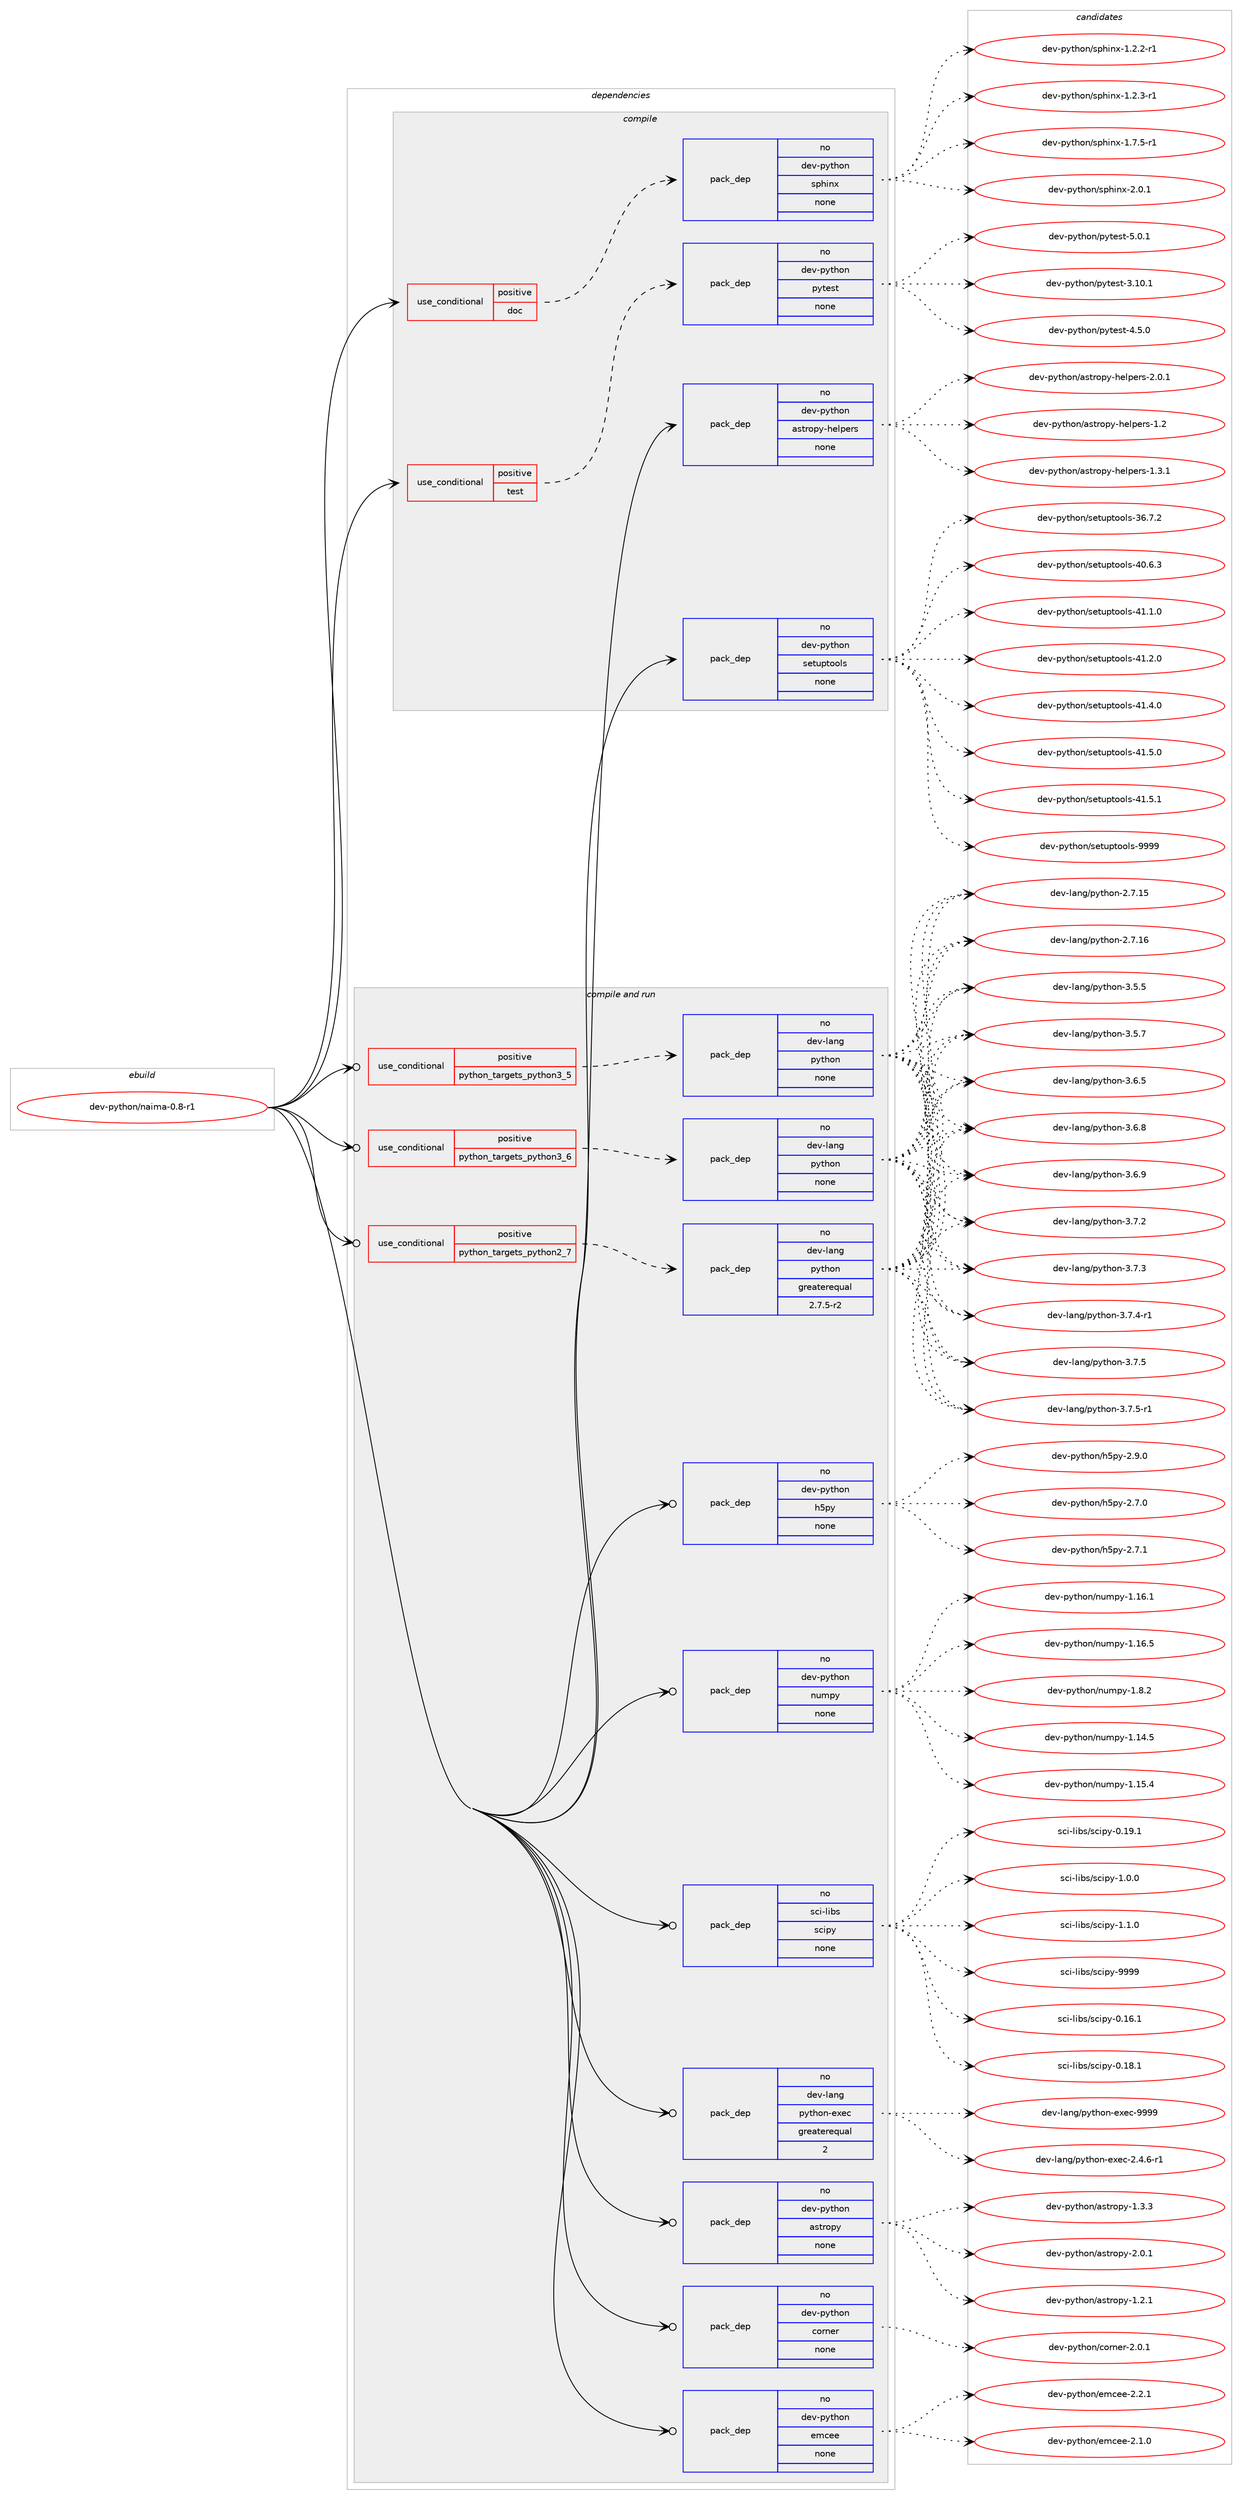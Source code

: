 digraph prolog {

# *************
# Graph options
# *************

newrank=true;
concentrate=true;
compound=true;
graph [rankdir=LR,fontname=Helvetica,fontsize=10,ranksep=1.5];#, ranksep=2.5, nodesep=0.2];
edge  [arrowhead=vee];
node  [fontname=Helvetica,fontsize=10];

# **********
# The ebuild
# **********

subgraph cluster_leftcol {
color=gray;
rank=same;
label=<<i>ebuild</i>>;
id [label="dev-python/naima-0.8-r1", color=red, width=4, href="../dev-python/naima-0.8-r1.svg"];
}

# ****************
# The dependencies
# ****************

subgraph cluster_midcol {
color=gray;
label=<<i>dependencies</i>>;
subgraph cluster_compile {
fillcolor="#eeeeee";
style=filled;
label=<<i>compile</i>>;
subgraph cond142881 {
dependency615737 [label=<<TABLE BORDER="0" CELLBORDER="1" CELLSPACING="0" CELLPADDING="4"><TR><TD ROWSPAN="3" CELLPADDING="10">use_conditional</TD></TR><TR><TD>positive</TD></TR><TR><TD>doc</TD></TR></TABLE>>, shape=none, color=red];
subgraph pack461051 {
dependency615738 [label=<<TABLE BORDER="0" CELLBORDER="1" CELLSPACING="0" CELLPADDING="4" WIDTH="220"><TR><TD ROWSPAN="6" CELLPADDING="30">pack_dep</TD></TR><TR><TD WIDTH="110">no</TD></TR><TR><TD>dev-python</TD></TR><TR><TD>sphinx</TD></TR><TR><TD>none</TD></TR><TR><TD></TD></TR></TABLE>>, shape=none, color=blue];
}
dependency615737:e -> dependency615738:w [weight=20,style="dashed",arrowhead="vee"];
}
id:e -> dependency615737:w [weight=20,style="solid",arrowhead="vee"];
subgraph cond142882 {
dependency615739 [label=<<TABLE BORDER="0" CELLBORDER="1" CELLSPACING="0" CELLPADDING="4"><TR><TD ROWSPAN="3" CELLPADDING="10">use_conditional</TD></TR><TR><TD>positive</TD></TR><TR><TD>test</TD></TR></TABLE>>, shape=none, color=red];
subgraph pack461052 {
dependency615740 [label=<<TABLE BORDER="0" CELLBORDER="1" CELLSPACING="0" CELLPADDING="4" WIDTH="220"><TR><TD ROWSPAN="6" CELLPADDING="30">pack_dep</TD></TR><TR><TD WIDTH="110">no</TD></TR><TR><TD>dev-python</TD></TR><TR><TD>pytest</TD></TR><TR><TD>none</TD></TR><TR><TD></TD></TR></TABLE>>, shape=none, color=blue];
}
dependency615739:e -> dependency615740:w [weight=20,style="dashed",arrowhead="vee"];
}
id:e -> dependency615739:w [weight=20,style="solid",arrowhead="vee"];
subgraph pack461053 {
dependency615741 [label=<<TABLE BORDER="0" CELLBORDER="1" CELLSPACING="0" CELLPADDING="4" WIDTH="220"><TR><TD ROWSPAN="6" CELLPADDING="30">pack_dep</TD></TR><TR><TD WIDTH="110">no</TD></TR><TR><TD>dev-python</TD></TR><TR><TD>astropy-helpers</TD></TR><TR><TD>none</TD></TR><TR><TD></TD></TR></TABLE>>, shape=none, color=blue];
}
id:e -> dependency615741:w [weight=20,style="solid",arrowhead="vee"];
subgraph pack461054 {
dependency615742 [label=<<TABLE BORDER="0" CELLBORDER="1" CELLSPACING="0" CELLPADDING="4" WIDTH="220"><TR><TD ROWSPAN="6" CELLPADDING="30">pack_dep</TD></TR><TR><TD WIDTH="110">no</TD></TR><TR><TD>dev-python</TD></TR><TR><TD>setuptools</TD></TR><TR><TD>none</TD></TR><TR><TD></TD></TR></TABLE>>, shape=none, color=blue];
}
id:e -> dependency615742:w [weight=20,style="solid",arrowhead="vee"];
}
subgraph cluster_compileandrun {
fillcolor="#eeeeee";
style=filled;
label=<<i>compile and run</i>>;
subgraph cond142883 {
dependency615743 [label=<<TABLE BORDER="0" CELLBORDER="1" CELLSPACING="0" CELLPADDING="4"><TR><TD ROWSPAN="3" CELLPADDING="10">use_conditional</TD></TR><TR><TD>positive</TD></TR><TR><TD>python_targets_python2_7</TD></TR></TABLE>>, shape=none, color=red];
subgraph pack461055 {
dependency615744 [label=<<TABLE BORDER="0" CELLBORDER="1" CELLSPACING="0" CELLPADDING="4" WIDTH="220"><TR><TD ROWSPAN="6" CELLPADDING="30">pack_dep</TD></TR><TR><TD WIDTH="110">no</TD></TR><TR><TD>dev-lang</TD></TR><TR><TD>python</TD></TR><TR><TD>greaterequal</TD></TR><TR><TD>2.7.5-r2</TD></TR></TABLE>>, shape=none, color=blue];
}
dependency615743:e -> dependency615744:w [weight=20,style="dashed",arrowhead="vee"];
}
id:e -> dependency615743:w [weight=20,style="solid",arrowhead="odotvee"];
subgraph cond142884 {
dependency615745 [label=<<TABLE BORDER="0" CELLBORDER="1" CELLSPACING="0" CELLPADDING="4"><TR><TD ROWSPAN="3" CELLPADDING="10">use_conditional</TD></TR><TR><TD>positive</TD></TR><TR><TD>python_targets_python3_5</TD></TR></TABLE>>, shape=none, color=red];
subgraph pack461056 {
dependency615746 [label=<<TABLE BORDER="0" CELLBORDER="1" CELLSPACING="0" CELLPADDING="4" WIDTH="220"><TR><TD ROWSPAN="6" CELLPADDING="30">pack_dep</TD></TR><TR><TD WIDTH="110">no</TD></TR><TR><TD>dev-lang</TD></TR><TR><TD>python</TD></TR><TR><TD>none</TD></TR><TR><TD></TD></TR></TABLE>>, shape=none, color=blue];
}
dependency615745:e -> dependency615746:w [weight=20,style="dashed",arrowhead="vee"];
}
id:e -> dependency615745:w [weight=20,style="solid",arrowhead="odotvee"];
subgraph cond142885 {
dependency615747 [label=<<TABLE BORDER="0" CELLBORDER="1" CELLSPACING="0" CELLPADDING="4"><TR><TD ROWSPAN="3" CELLPADDING="10">use_conditional</TD></TR><TR><TD>positive</TD></TR><TR><TD>python_targets_python3_6</TD></TR></TABLE>>, shape=none, color=red];
subgraph pack461057 {
dependency615748 [label=<<TABLE BORDER="0" CELLBORDER="1" CELLSPACING="0" CELLPADDING="4" WIDTH="220"><TR><TD ROWSPAN="6" CELLPADDING="30">pack_dep</TD></TR><TR><TD WIDTH="110">no</TD></TR><TR><TD>dev-lang</TD></TR><TR><TD>python</TD></TR><TR><TD>none</TD></TR><TR><TD></TD></TR></TABLE>>, shape=none, color=blue];
}
dependency615747:e -> dependency615748:w [weight=20,style="dashed",arrowhead="vee"];
}
id:e -> dependency615747:w [weight=20,style="solid",arrowhead="odotvee"];
subgraph pack461058 {
dependency615749 [label=<<TABLE BORDER="0" CELLBORDER="1" CELLSPACING="0" CELLPADDING="4" WIDTH="220"><TR><TD ROWSPAN="6" CELLPADDING="30">pack_dep</TD></TR><TR><TD WIDTH="110">no</TD></TR><TR><TD>dev-lang</TD></TR><TR><TD>python-exec</TD></TR><TR><TD>greaterequal</TD></TR><TR><TD>2</TD></TR></TABLE>>, shape=none, color=blue];
}
id:e -> dependency615749:w [weight=20,style="solid",arrowhead="odotvee"];
subgraph pack461059 {
dependency615750 [label=<<TABLE BORDER="0" CELLBORDER="1" CELLSPACING="0" CELLPADDING="4" WIDTH="220"><TR><TD ROWSPAN="6" CELLPADDING="30">pack_dep</TD></TR><TR><TD WIDTH="110">no</TD></TR><TR><TD>dev-python</TD></TR><TR><TD>astropy</TD></TR><TR><TD>none</TD></TR><TR><TD></TD></TR></TABLE>>, shape=none, color=blue];
}
id:e -> dependency615750:w [weight=20,style="solid",arrowhead="odotvee"];
subgraph pack461060 {
dependency615751 [label=<<TABLE BORDER="0" CELLBORDER="1" CELLSPACING="0" CELLPADDING="4" WIDTH="220"><TR><TD ROWSPAN="6" CELLPADDING="30">pack_dep</TD></TR><TR><TD WIDTH="110">no</TD></TR><TR><TD>dev-python</TD></TR><TR><TD>corner</TD></TR><TR><TD>none</TD></TR><TR><TD></TD></TR></TABLE>>, shape=none, color=blue];
}
id:e -> dependency615751:w [weight=20,style="solid",arrowhead="odotvee"];
subgraph pack461061 {
dependency615752 [label=<<TABLE BORDER="0" CELLBORDER="1" CELLSPACING="0" CELLPADDING="4" WIDTH="220"><TR><TD ROWSPAN="6" CELLPADDING="30">pack_dep</TD></TR><TR><TD WIDTH="110">no</TD></TR><TR><TD>dev-python</TD></TR><TR><TD>emcee</TD></TR><TR><TD>none</TD></TR><TR><TD></TD></TR></TABLE>>, shape=none, color=blue];
}
id:e -> dependency615752:w [weight=20,style="solid",arrowhead="odotvee"];
subgraph pack461062 {
dependency615753 [label=<<TABLE BORDER="0" CELLBORDER="1" CELLSPACING="0" CELLPADDING="4" WIDTH="220"><TR><TD ROWSPAN="6" CELLPADDING="30">pack_dep</TD></TR><TR><TD WIDTH="110">no</TD></TR><TR><TD>dev-python</TD></TR><TR><TD>h5py</TD></TR><TR><TD>none</TD></TR><TR><TD></TD></TR></TABLE>>, shape=none, color=blue];
}
id:e -> dependency615753:w [weight=20,style="solid",arrowhead="odotvee"];
subgraph pack461063 {
dependency615754 [label=<<TABLE BORDER="0" CELLBORDER="1" CELLSPACING="0" CELLPADDING="4" WIDTH="220"><TR><TD ROWSPAN="6" CELLPADDING="30">pack_dep</TD></TR><TR><TD WIDTH="110">no</TD></TR><TR><TD>dev-python</TD></TR><TR><TD>numpy</TD></TR><TR><TD>none</TD></TR><TR><TD></TD></TR></TABLE>>, shape=none, color=blue];
}
id:e -> dependency615754:w [weight=20,style="solid",arrowhead="odotvee"];
subgraph pack461064 {
dependency615755 [label=<<TABLE BORDER="0" CELLBORDER="1" CELLSPACING="0" CELLPADDING="4" WIDTH="220"><TR><TD ROWSPAN="6" CELLPADDING="30">pack_dep</TD></TR><TR><TD WIDTH="110">no</TD></TR><TR><TD>sci-libs</TD></TR><TR><TD>scipy</TD></TR><TR><TD>none</TD></TR><TR><TD></TD></TR></TABLE>>, shape=none, color=blue];
}
id:e -> dependency615755:w [weight=20,style="solid",arrowhead="odotvee"];
}
subgraph cluster_run {
fillcolor="#eeeeee";
style=filled;
label=<<i>run</i>>;
}
}

# **************
# The candidates
# **************

subgraph cluster_choices {
rank=same;
color=gray;
label=<<i>candidates</i>>;

subgraph choice461051 {
color=black;
nodesep=1;
choice10010111845112121116104111110471151121041051101204549465046504511449 [label="dev-python/sphinx-1.2.2-r1", color=red, width=4,href="../dev-python/sphinx-1.2.2-r1.svg"];
choice10010111845112121116104111110471151121041051101204549465046514511449 [label="dev-python/sphinx-1.2.3-r1", color=red, width=4,href="../dev-python/sphinx-1.2.3-r1.svg"];
choice10010111845112121116104111110471151121041051101204549465546534511449 [label="dev-python/sphinx-1.7.5-r1", color=red, width=4,href="../dev-python/sphinx-1.7.5-r1.svg"];
choice1001011184511212111610411111047115112104105110120455046484649 [label="dev-python/sphinx-2.0.1", color=red, width=4,href="../dev-python/sphinx-2.0.1.svg"];
dependency615738:e -> choice10010111845112121116104111110471151121041051101204549465046504511449:w [style=dotted,weight="100"];
dependency615738:e -> choice10010111845112121116104111110471151121041051101204549465046514511449:w [style=dotted,weight="100"];
dependency615738:e -> choice10010111845112121116104111110471151121041051101204549465546534511449:w [style=dotted,weight="100"];
dependency615738:e -> choice1001011184511212111610411111047115112104105110120455046484649:w [style=dotted,weight="100"];
}
subgraph choice461052 {
color=black;
nodesep=1;
choice100101118451121211161041111104711212111610111511645514649484649 [label="dev-python/pytest-3.10.1", color=red, width=4,href="../dev-python/pytest-3.10.1.svg"];
choice1001011184511212111610411111047112121116101115116455246534648 [label="dev-python/pytest-4.5.0", color=red, width=4,href="../dev-python/pytest-4.5.0.svg"];
choice1001011184511212111610411111047112121116101115116455346484649 [label="dev-python/pytest-5.0.1", color=red, width=4,href="../dev-python/pytest-5.0.1.svg"];
dependency615740:e -> choice100101118451121211161041111104711212111610111511645514649484649:w [style=dotted,weight="100"];
dependency615740:e -> choice1001011184511212111610411111047112121116101115116455246534648:w [style=dotted,weight="100"];
dependency615740:e -> choice1001011184511212111610411111047112121116101115116455346484649:w [style=dotted,weight="100"];
}
subgraph choice461053 {
color=black;
nodesep=1;
choice1001011184511212111610411111047971151161141111121214510410110811210111411545494650 [label="dev-python/astropy-helpers-1.2", color=red, width=4,href="../dev-python/astropy-helpers-1.2.svg"];
choice10010111845112121116104111110479711511611411111212145104101108112101114115454946514649 [label="dev-python/astropy-helpers-1.3.1", color=red, width=4,href="../dev-python/astropy-helpers-1.3.1.svg"];
choice10010111845112121116104111110479711511611411111212145104101108112101114115455046484649 [label="dev-python/astropy-helpers-2.0.1", color=red, width=4,href="../dev-python/astropy-helpers-2.0.1.svg"];
dependency615741:e -> choice1001011184511212111610411111047971151161141111121214510410110811210111411545494650:w [style=dotted,weight="100"];
dependency615741:e -> choice10010111845112121116104111110479711511611411111212145104101108112101114115454946514649:w [style=dotted,weight="100"];
dependency615741:e -> choice10010111845112121116104111110479711511611411111212145104101108112101114115455046484649:w [style=dotted,weight="100"];
}
subgraph choice461054 {
color=black;
nodesep=1;
choice100101118451121211161041111104711510111611711211611111110811545515446554650 [label="dev-python/setuptools-36.7.2", color=red, width=4,href="../dev-python/setuptools-36.7.2.svg"];
choice100101118451121211161041111104711510111611711211611111110811545524846544651 [label="dev-python/setuptools-40.6.3", color=red, width=4,href="../dev-python/setuptools-40.6.3.svg"];
choice100101118451121211161041111104711510111611711211611111110811545524946494648 [label="dev-python/setuptools-41.1.0", color=red, width=4,href="../dev-python/setuptools-41.1.0.svg"];
choice100101118451121211161041111104711510111611711211611111110811545524946504648 [label="dev-python/setuptools-41.2.0", color=red, width=4,href="../dev-python/setuptools-41.2.0.svg"];
choice100101118451121211161041111104711510111611711211611111110811545524946524648 [label="dev-python/setuptools-41.4.0", color=red, width=4,href="../dev-python/setuptools-41.4.0.svg"];
choice100101118451121211161041111104711510111611711211611111110811545524946534648 [label="dev-python/setuptools-41.5.0", color=red, width=4,href="../dev-python/setuptools-41.5.0.svg"];
choice100101118451121211161041111104711510111611711211611111110811545524946534649 [label="dev-python/setuptools-41.5.1", color=red, width=4,href="../dev-python/setuptools-41.5.1.svg"];
choice10010111845112121116104111110471151011161171121161111111081154557575757 [label="dev-python/setuptools-9999", color=red, width=4,href="../dev-python/setuptools-9999.svg"];
dependency615742:e -> choice100101118451121211161041111104711510111611711211611111110811545515446554650:w [style=dotted,weight="100"];
dependency615742:e -> choice100101118451121211161041111104711510111611711211611111110811545524846544651:w [style=dotted,weight="100"];
dependency615742:e -> choice100101118451121211161041111104711510111611711211611111110811545524946494648:w [style=dotted,weight="100"];
dependency615742:e -> choice100101118451121211161041111104711510111611711211611111110811545524946504648:w [style=dotted,weight="100"];
dependency615742:e -> choice100101118451121211161041111104711510111611711211611111110811545524946524648:w [style=dotted,weight="100"];
dependency615742:e -> choice100101118451121211161041111104711510111611711211611111110811545524946534648:w [style=dotted,weight="100"];
dependency615742:e -> choice100101118451121211161041111104711510111611711211611111110811545524946534649:w [style=dotted,weight="100"];
dependency615742:e -> choice10010111845112121116104111110471151011161171121161111111081154557575757:w [style=dotted,weight="100"];
}
subgraph choice461055 {
color=black;
nodesep=1;
choice10010111845108971101034711212111610411111045504655464953 [label="dev-lang/python-2.7.15", color=red, width=4,href="../dev-lang/python-2.7.15.svg"];
choice10010111845108971101034711212111610411111045504655464954 [label="dev-lang/python-2.7.16", color=red, width=4,href="../dev-lang/python-2.7.16.svg"];
choice100101118451089711010347112121116104111110455146534653 [label="dev-lang/python-3.5.5", color=red, width=4,href="../dev-lang/python-3.5.5.svg"];
choice100101118451089711010347112121116104111110455146534655 [label="dev-lang/python-3.5.7", color=red, width=4,href="../dev-lang/python-3.5.7.svg"];
choice100101118451089711010347112121116104111110455146544653 [label="dev-lang/python-3.6.5", color=red, width=4,href="../dev-lang/python-3.6.5.svg"];
choice100101118451089711010347112121116104111110455146544656 [label="dev-lang/python-3.6.8", color=red, width=4,href="../dev-lang/python-3.6.8.svg"];
choice100101118451089711010347112121116104111110455146544657 [label="dev-lang/python-3.6.9", color=red, width=4,href="../dev-lang/python-3.6.9.svg"];
choice100101118451089711010347112121116104111110455146554650 [label="dev-lang/python-3.7.2", color=red, width=4,href="../dev-lang/python-3.7.2.svg"];
choice100101118451089711010347112121116104111110455146554651 [label="dev-lang/python-3.7.3", color=red, width=4,href="../dev-lang/python-3.7.3.svg"];
choice1001011184510897110103471121211161041111104551465546524511449 [label="dev-lang/python-3.7.4-r1", color=red, width=4,href="../dev-lang/python-3.7.4-r1.svg"];
choice100101118451089711010347112121116104111110455146554653 [label="dev-lang/python-3.7.5", color=red, width=4,href="../dev-lang/python-3.7.5.svg"];
choice1001011184510897110103471121211161041111104551465546534511449 [label="dev-lang/python-3.7.5-r1", color=red, width=4,href="../dev-lang/python-3.7.5-r1.svg"];
dependency615744:e -> choice10010111845108971101034711212111610411111045504655464953:w [style=dotted,weight="100"];
dependency615744:e -> choice10010111845108971101034711212111610411111045504655464954:w [style=dotted,weight="100"];
dependency615744:e -> choice100101118451089711010347112121116104111110455146534653:w [style=dotted,weight="100"];
dependency615744:e -> choice100101118451089711010347112121116104111110455146534655:w [style=dotted,weight="100"];
dependency615744:e -> choice100101118451089711010347112121116104111110455146544653:w [style=dotted,weight="100"];
dependency615744:e -> choice100101118451089711010347112121116104111110455146544656:w [style=dotted,weight="100"];
dependency615744:e -> choice100101118451089711010347112121116104111110455146544657:w [style=dotted,weight="100"];
dependency615744:e -> choice100101118451089711010347112121116104111110455146554650:w [style=dotted,weight="100"];
dependency615744:e -> choice100101118451089711010347112121116104111110455146554651:w [style=dotted,weight="100"];
dependency615744:e -> choice1001011184510897110103471121211161041111104551465546524511449:w [style=dotted,weight="100"];
dependency615744:e -> choice100101118451089711010347112121116104111110455146554653:w [style=dotted,weight="100"];
dependency615744:e -> choice1001011184510897110103471121211161041111104551465546534511449:w [style=dotted,weight="100"];
}
subgraph choice461056 {
color=black;
nodesep=1;
choice10010111845108971101034711212111610411111045504655464953 [label="dev-lang/python-2.7.15", color=red, width=4,href="../dev-lang/python-2.7.15.svg"];
choice10010111845108971101034711212111610411111045504655464954 [label="dev-lang/python-2.7.16", color=red, width=4,href="../dev-lang/python-2.7.16.svg"];
choice100101118451089711010347112121116104111110455146534653 [label="dev-lang/python-3.5.5", color=red, width=4,href="../dev-lang/python-3.5.5.svg"];
choice100101118451089711010347112121116104111110455146534655 [label="dev-lang/python-3.5.7", color=red, width=4,href="../dev-lang/python-3.5.7.svg"];
choice100101118451089711010347112121116104111110455146544653 [label="dev-lang/python-3.6.5", color=red, width=4,href="../dev-lang/python-3.6.5.svg"];
choice100101118451089711010347112121116104111110455146544656 [label="dev-lang/python-3.6.8", color=red, width=4,href="../dev-lang/python-3.6.8.svg"];
choice100101118451089711010347112121116104111110455146544657 [label="dev-lang/python-3.6.9", color=red, width=4,href="../dev-lang/python-3.6.9.svg"];
choice100101118451089711010347112121116104111110455146554650 [label="dev-lang/python-3.7.2", color=red, width=4,href="../dev-lang/python-3.7.2.svg"];
choice100101118451089711010347112121116104111110455146554651 [label="dev-lang/python-3.7.3", color=red, width=4,href="../dev-lang/python-3.7.3.svg"];
choice1001011184510897110103471121211161041111104551465546524511449 [label="dev-lang/python-3.7.4-r1", color=red, width=4,href="../dev-lang/python-3.7.4-r1.svg"];
choice100101118451089711010347112121116104111110455146554653 [label="dev-lang/python-3.7.5", color=red, width=4,href="../dev-lang/python-3.7.5.svg"];
choice1001011184510897110103471121211161041111104551465546534511449 [label="dev-lang/python-3.7.5-r1", color=red, width=4,href="../dev-lang/python-3.7.5-r1.svg"];
dependency615746:e -> choice10010111845108971101034711212111610411111045504655464953:w [style=dotted,weight="100"];
dependency615746:e -> choice10010111845108971101034711212111610411111045504655464954:w [style=dotted,weight="100"];
dependency615746:e -> choice100101118451089711010347112121116104111110455146534653:w [style=dotted,weight="100"];
dependency615746:e -> choice100101118451089711010347112121116104111110455146534655:w [style=dotted,weight="100"];
dependency615746:e -> choice100101118451089711010347112121116104111110455146544653:w [style=dotted,weight="100"];
dependency615746:e -> choice100101118451089711010347112121116104111110455146544656:w [style=dotted,weight="100"];
dependency615746:e -> choice100101118451089711010347112121116104111110455146544657:w [style=dotted,weight="100"];
dependency615746:e -> choice100101118451089711010347112121116104111110455146554650:w [style=dotted,weight="100"];
dependency615746:e -> choice100101118451089711010347112121116104111110455146554651:w [style=dotted,weight="100"];
dependency615746:e -> choice1001011184510897110103471121211161041111104551465546524511449:w [style=dotted,weight="100"];
dependency615746:e -> choice100101118451089711010347112121116104111110455146554653:w [style=dotted,weight="100"];
dependency615746:e -> choice1001011184510897110103471121211161041111104551465546534511449:w [style=dotted,weight="100"];
}
subgraph choice461057 {
color=black;
nodesep=1;
choice10010111845108971101034711212111610411111045504655464953 [label="dev-lang/python-2.7.15", color=red, width=4,href="../dev-lang/python-2.7.15.svg"];
choice10010111845108971101034711212111610411111045504655464954 [label="dev-lang/python-2.7.16", color=red, width=4,href="../dev-lang/python-2.7.16.svg"];
choice100101118451089711010347112121116104111110455146534653 [label="dev-lang/python-3.5.5", color=red, width=4,href="../dev-lang/python-3.5.5.svg"];
choice100101118451089711010347112121116104111110455146534655 [label="dev-lang/python-3.5.7", color=red, width=4,href="../dev-lang/python-3.5.7.svg"];
choice100101118451089711010347112121116104111110455146544653 [label="dev-lang/python-3.6.5", color=red, width=4,href="../dev-lang/python-3.6.5.svg"];
choice100101118451089711010347112121116104111110455146544656 [label="dev-lang/python-3.6.8", color=red, width=4,href="../dev-lang/python-3.6.8.svg"];
choice100101118451089711010347112121116104111110455146544657 [label="dev-lang/python-3.6.9", color=red, width=4,href="../dev-lang/python-3.6.9.svg"];
choice100101118451089711010347112121116104111110455146554650 [label="dev-lang/python-3.7.2", color=red, width=4,href="../dev-lang/python-3.7.2.svg"];
choice100101118451089711010347112121116104111110455146554651 [label="dev-lang/python-3.7.3", color=red, width=4,href="../dev-lang/python-3.7.3.svg"];
choice1001011184510897110103471121211161041111104551465546524511449 [label="dev-lang/python-3.7.4-r1", color=red, width=4,href="../dev-lang/python-3.7.4-r1.svg"];
choice100101118451089711010347112121116104111110455146554653 [label="dev-lang/python-3.7.5", color=red, width=4,href="../dev-lang/python-3.7.5.svg"];
choice1001011184510897110103471121211161041111104551465546534511449 [label="dev-lang/python-3.7.5-r1", color=red, width=4,href="../dev-lang/python-3.7.5-r1.svg"];
dependency615748:e -> choice10010111845108971101034711212111610411111045504655464953:w [style=dotted,weight="100"];
dependency615748:e -> choice10010111845108971101034711212111610411111045504655464954:w [style=dotted,weight="100"];
dependency615748:e -> choice100101118451089711010347112121116104111110455146534653:w [style=dotted,weight="100"];
dependency615748:e -> choice100101118451089711010347112121116104111110455146534655:w [style=dotted,weight="100"];
dependency615748:e -> choice100101118451089711010347112121116104111110455146544653:w [style=dotted,weight="100"];
dependency615748:e -> choice100101118451089711010347112121116104111110455146544656:w [style=dotted,weight="100"];
dependency615748:e -> choice100101118451089711010347112121116104111110455146544657:w [style=dotted,weight="100"];
dependency615748:e -> choice100101118451089711010347112121116104111110455146554650:w [style=dotted,weight="100"];
dependency615748:e -> choice100101118451089711010347112121116104111110455146554651:w [style=dotted,weight="100"];
dependency615748:e -> choice1001011184510897110103471121211161041111104551465546524511449:w [style=dotted,weight="100"];
dependency615748:e -> choice100101118451089711010347112121116104111110455146554653:w [style=dotted,weight="100"];
dependency615748:e -> choice1001011184510897110103471121211161041111104551465546534511449:w [style=dotted,weight="100"];
}
subgraph choice461058 {
color=black;
nodesep=1;
choice10010111845108971101034711212111610411111045101120101994550465246544511449 [label="dev-lang/python-exec-2.4.6-r1", color=red, width=4,href="../dev-lang/python-exec-2.4.6-r1.svg"];
choice10010111845108971101034711212111610411111045101120101994557575757 [label="dev-lang/python-exec-9999", color=red, width=4,href="../dev-lang/python-exec-9999.svg"];
dependency615749:e -> choice10010111845108971101034711212111610411111045101120101994550465246544511449:w [style=dotted,weight="100"];
dependency615749:e -> choice10010111845108971101034711212111610411111045101120101994557575757:w [style=dotted,weight="100"];
}
subgraph choice461059 {
color=black;
nodesep=1;
choice100101118451121211161041111104797115116114111112121454946504649 [label="dev-python/astropy-1.2.1", color=red, width=4,href="../dev-python/astropy-1.2.1.svg"];
choice100101118451121211161041111104797115116114111112121454946514651 [label="dev-python/astropy-1.3.3", color=red, width=4,href="../dev-python/astropy-1.3.3.svg"];
choice100101118451121211161041111104797115116114111112121455046484649 [label="dev-python/astropy-2.0.1", color=red, width=4,href="../dev-python/astropy-2.0.1.svg"];
dependency615750:e -> choice100101118451121211161041111104797115116114111112121454946504649:w [style=dotted,weight="100"];
dependency615750:e -> choice100101118451121211161041111104797115116114111112121454946514651:w [style=dotted,weight="100"];
dependency615750:e -> choice100101118451121211161041111104797115116114111112121455046484649:w [style=dotted,weight="100"];
}
subgraph choice461060 {
color=black;
nodesep=1;
choice100101118451121211161041111104799111114110101114455046484649 [label="dev-python/corner-2.0.1", color=red, width=4,href="../dev-python/corner-2.0.1.svg"];
dependency615751:e -> choice100101118451121211161041111104799111114110101114455046484649:w [style=dotted,weight="100"];
}
subgraph choice461061 {
color=black;
nodesep=1;
choice100101118451121211161041111104710110999101101455046494648 [label="dev-python/emcee-2.1.0", color=red, width=4,href="../dev-python/emcee-2.1.0.svg"];
choice100101118451121211161041111104710110999101101455046504649 [label="dev-python/emcee-2.2.1", color=red, width=4,href="../dev-python/emcee-2.2.1.svg"];
dependency615752:e -> choice100101118451121211161041111104710110999101101455046494648:w [style=dotted,weight="100"];
dependency615752:e -> choice100101118451121211161041111104710110999101101455046504649:w [style=dotted,weight="100"];
}
subgraph choice461062 {
color=black;
nodesep=1;
choice100101118451121211161041111104710453112121455046554648 [label="dev-python/h5py-2.7.0", color=red, width=4,href="../dev-python/h5py-2.7.0.svg"];
choice100101118451121211161041111104710453112121455046554649 [label="dev-python/h5py-2.7.1", color=red, width=4,href="../dev-python/h5py-2.7.1.svg"];
choice100101118451121211161041111104710453112121455046574648 [label="dev-python/h5py-2.9.0", color=red, width=4,href="../dev-python/h5py-2.9.0.svg"];
dependency615753:e -> choice100101118451121211161041111104710453112121455046554648:w [style=dotted,weight="100"];
dependency615753:e -> choice100101118451121211161041111104710453112121455046554649:w [style=dotted,weight="100"];
dependency615753:e -> choice100101118451121211161041111104710453112121455046574648:w [style=dotted,weight="100"];
}
subgraph choice461063 {
color=black;
nodesep=1;
choice100101118451121211161041111104711011710911212145494649524653 [label="dev-python/numpy-1.14.5", color=red, width=4,href="../dev-python/numpy-1.14.5.svg"];
choice100101118451121211161041111104711011710911212145494649534652 [label="dev-python/numpy-1.15.4", color=red, width=4,href="../dev-python/numpy-1.15.4.svg"];
choice100101118451121211161041111104711011710911212145494649544649 [label="dev-python/numpy-1.16.1", color=red, width=4,href="../dev-python/numpy-1.16.1.svg"];
choice100101118451121211161041111104711011710911212145494649544653 [label="dev-python/numpy-1.16.5", color=red, width=4,href="../dev-python/numpy-1.16.5.svg"];
choice1001011184511212111610411111047110117109112121454946564650 [label="dev-python/numpy-1.8.2", color=red, width=4,href="../dev-python/numpy-1.8.2.svg"];
dependency615754:e -> choice100101118451121211161041111104711011710911212145494649524653:w [style=dotted,weight="100"];
dependency615754:e -> choice100101118451121211161041111104711011710911212145494649534652:w [style=dotted,weight="100"];
dependency615754:e -> choice100101118451121211161041111104711011710911212145494649544649:w [style=dotted,weight="100"];
dependency615754:e -> choice100101118451121211161041111104711011710911212145494649544653:w [style=dotted,weight="100"];
dependency615754:e -> choice1001011184511212111610411111047110117109112121454946564650:w [style=dotted,weight="100"];
}
subgraph choice461064 {
color=black;
nodesep=1;
choice115991054510810598115471159910511212145484649544649 [label="sci-libs/scipy-0.16.1", color=red, width=4,href="../sci-libs/scipy-0.16.1.svg"];
choice115991054510810598115471159910511212145484649564649 [label="sci-libs/scipy-0.18.1", color=red, width=4,href="../sci-libs/scipy-0.18.1.svg"];
choice115991054510810598115471159910511212145484649574649 [label="sci-libs/scipy-0.19.1", color=red, width=4,href="../sci-libs/scipy-0.19.1.svg"];
choice1159910545108105981154711599105112121454946484648 [label="sci-libs/scipy-1.0.0", color=red, width=4,href="../sci-libs/scipy-1.0.0.svg"];
choice1159910545108105981154711599105112121454946494648 [label="sci-libs/scipy-1.1.0", color=red, width=4,href="../sci-libs/scipy-1.1.0.svg"];
choice11599105451081059811547115991051121214557575757 [label="sci-libs/scipy-9999", color=red, width=4,href="../sci-libs/scipy-9999.svg"];
dependency615755:e -> choice115991054510810598115471159910511212145484649544649:w [style=dotted,weight="100"];
dependency615755:e -> choice115991054510810598115471159910511212145484649564649:w [style=dotted,weight="100"];
dependency615755:e -> choice115991054510810598115471159910511212145484649574649:w [style=dotted,weight="100"];
dependency615755:e -> choice1159910545108105981154711599105112121454946484648:w [style=dotted,weight="100"];
dependency615755:e -> choice1159910545108105981154711599105112121454946494648:w [style=dotted,weight="100"];
dependency615755:e -> choice11599105451081059811547115991051121214557575757:w [style=dotted,weight="100"];
}
}

}
